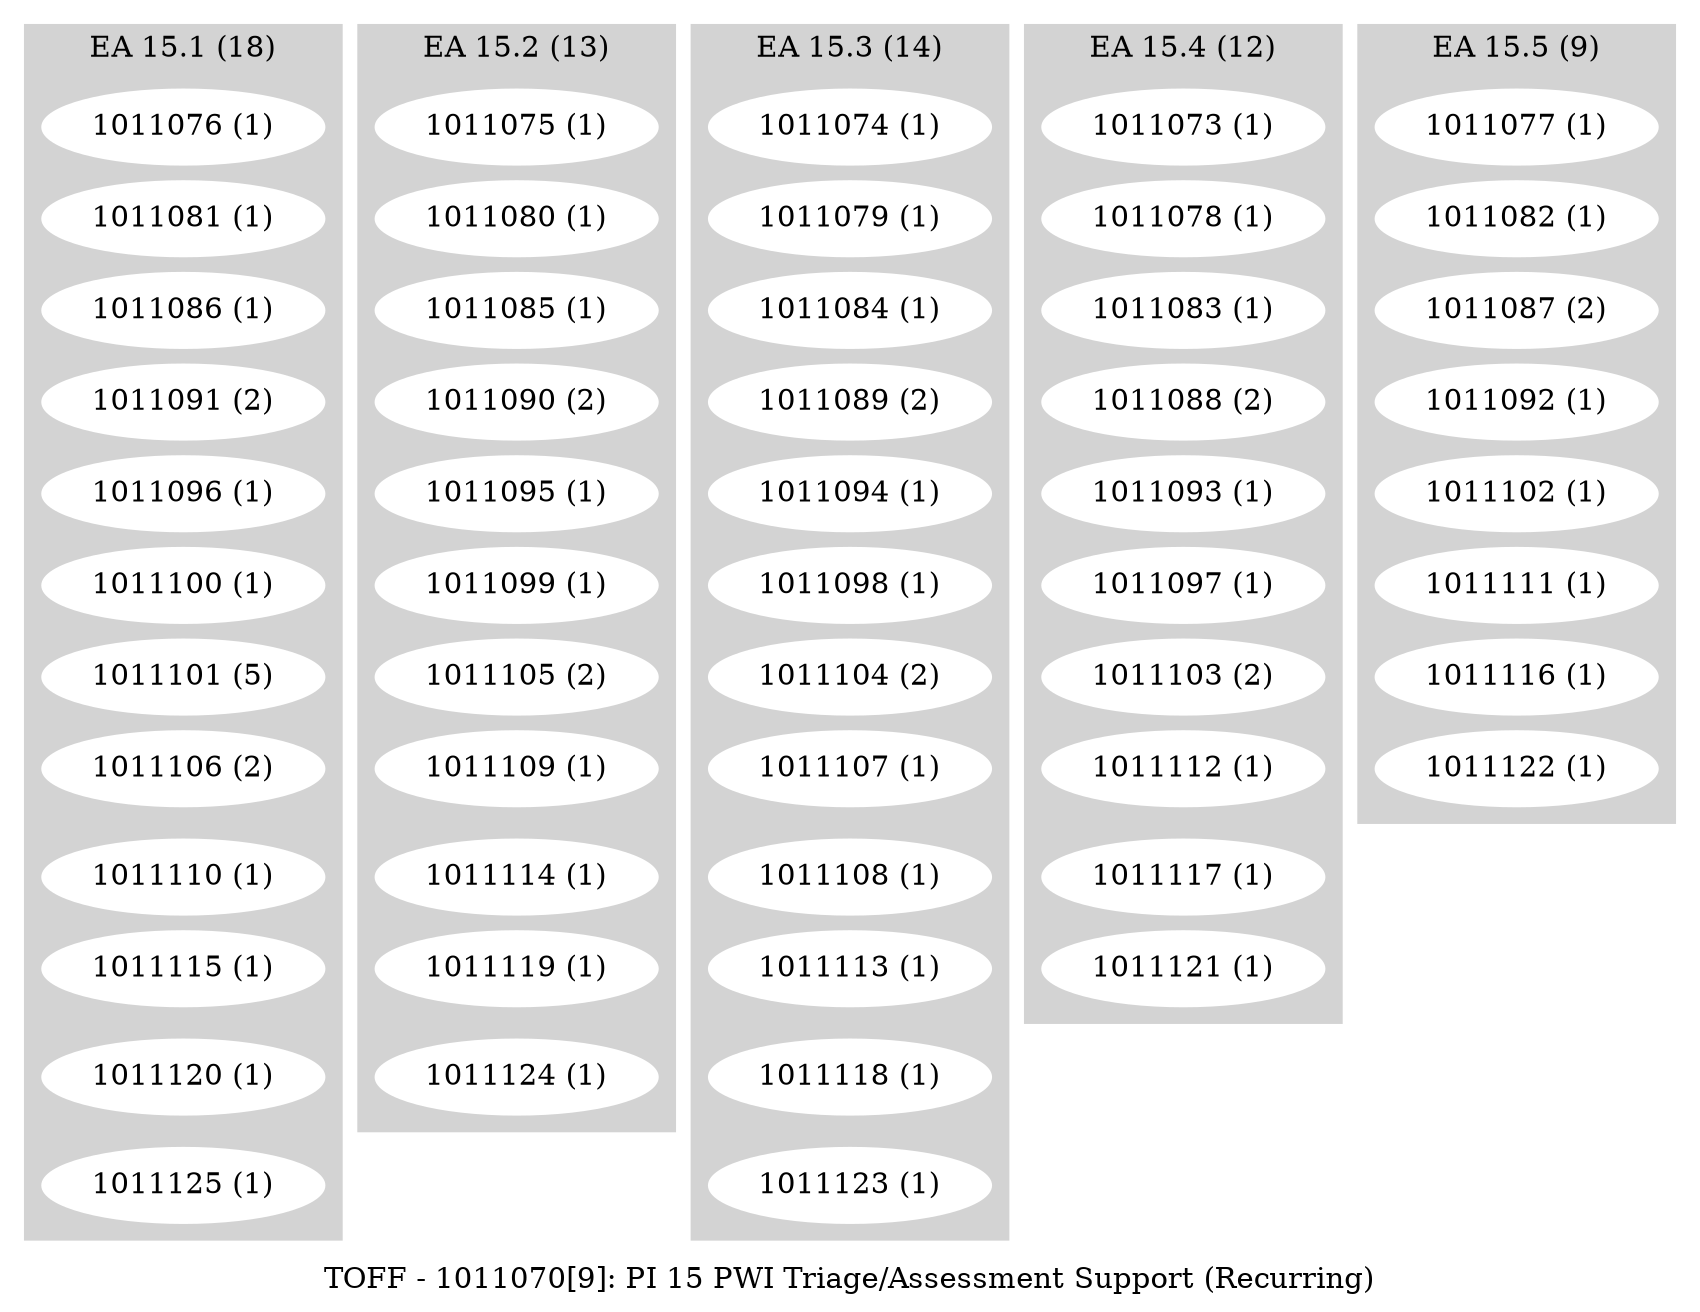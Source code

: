 digraph G {
    label = "TOFF - 1011070[9]: PI 15 PWI Triage/Assessment Support (Recurring)";
    ranksep = .1
    subgraph cluster_1 {
        style=filled;
        color=lightgrey;
        node [style=filled,color=white];
        "1011076 (1)" ->       
        "1011081 (1)" ->       
        "1011086 (1)" ->       
        "1011091 (2)" ->       
        "1011096 (1)" ->       
        "1011100 (1)" ->       
        "1011101 (5)" ->       
        "1011106 (2)" ->       
        "1011110 (1)" ->       
        "1011115 (1)" ->       
        "1011120 (1)" ->       
        "1011125 (1)"
        [style=invis];
        label = "EA 15.1 (18)";
    }
    subgraph cluster_2 {
        style=filled;
        color=lightgrey;
        node [style=filled,color=white];
        "1011075 (1)" ->       
        "1011080 (1)" ->       
        "1011085 (1)" ->       
        "1011090 (2)" ->       
        "1011095 (1)" ->       
        "1011099 (1)" ->       
        "1011105 (2)" ->       
        "1011109 (1)" ->       
        "1011114 (1)" ->       
        "1011119 (1)" ->       
        "1011124 (1)"
        [style=invis];
        label = "EA 15.2 (13)";
    }
    subgraph cluster_3 {
        style=filled;
        color=lightgrey;
        node [style=filled,color=white];
        "1011074 (1)" ->       
        "1011079 (1)" ->       
        "1011084 (1)" ->       
        "1011089 (2)" ->       
        "1011094 (1)" ->       
        "1011098 (1)" ->       
        "1011104 (2)" ->       
        "1011107 (1)" ->       
        "1011108 (1)" ->       
        "1011113 (1)" ->       
        "1011118 (1)" ->       
        "1011123 (1)"
        [style=invis];
        label = "EA 15.3 (14)";
    }
    subgraph cluster_4 {
        style=filled;
        color=lightgrey;
        node [style=filled,color=white];
        "1011073 (1)" ->       
        "1011078 (1)" ->       
        "1011083 (1)" ->       
        "1011088 (2)" ->       
        "1011093 (1)" ->       
        "1011097 (1)" ->       
        "1011103 (2)" ->       
        "1011112 (1)" ->       
        "1011117 (1)" ->       
        "1011121 (1)"
        [style=invis];
        label = "EA 15.4 (12)";
    }
    subgraph cluster_5 {
        style=filled;
        color=lightgrey;
        node [style=filled,color=white];
        "1011077 (1)" ->       
        "1011082 (1)" ->       
        "1011087 (2)" ->       
        "1011092 (1)" ->       
        "1011102 (1)" ->       
        "1011111 (1)" ->       
        "1011116 (1)" ->       
        "1011122 (1)"
        [style=invis];
        label = "EA 15.5 (9)";
    }
}
